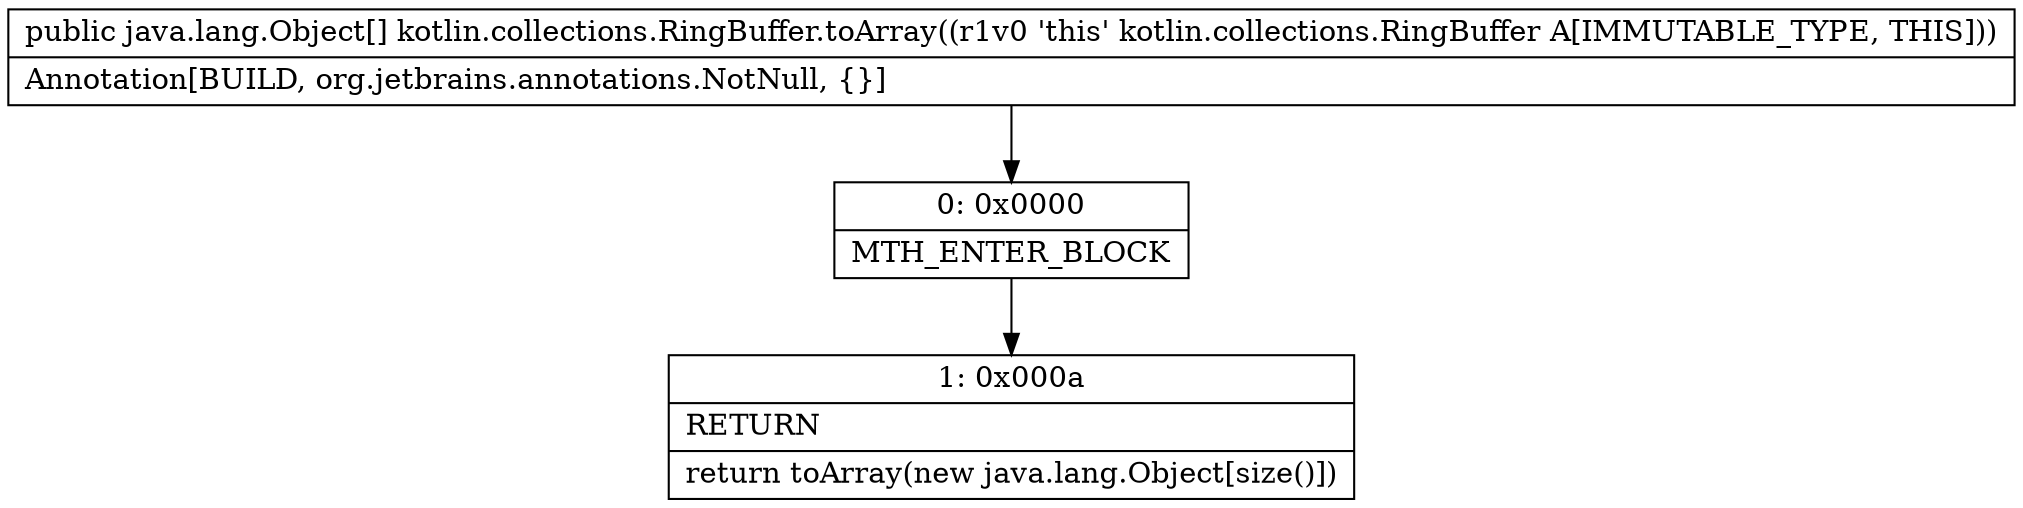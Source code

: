 digraph "CFG forkotlin.collections.RingBuffer.toArray()[Ljava\/lang\/Object;" {
Node_0 [shape=record,label="{0\:\ 0x0000|MTH_ENTER_BLOCK\l}"];
Node_1 [shape=record,label="{1\:\ 0x000a|RETURN\l|return toArray(new java.lang.Object[size()])\l}"];
MethodNode[shape=record,label="{public java.lang.Object[] kotlin.collections.RingBuffer.toArray((r1v0 'this' kotlin.collections.RingBuffer A[IMMUTABLE_TYPE, THIS]))  | Annotation[BUILD, org.jetbrains.annotations.NotNull, \{\}]\l}"];
MethodNode -> Node_0;
Node_0 -> Node_1;
}


